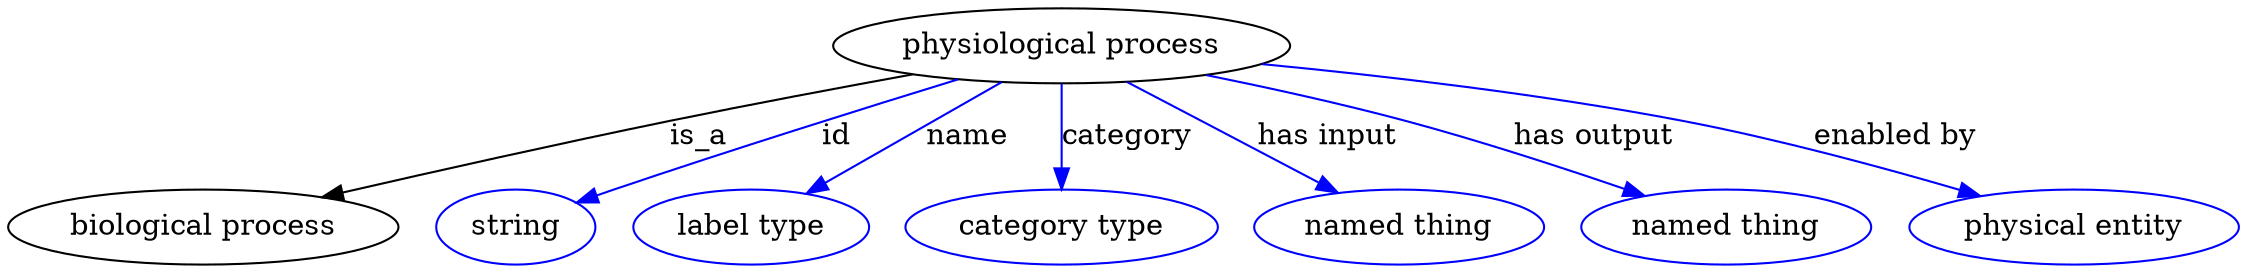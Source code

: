 digraph {
	graph [bb="0,0,872.14,123"];
	node [label="\N"];
	"physiological process"	 [height=0.5,
		label="physiological process",
		pos="413.74,105",
		width=2.4192];
	"biological process"	 [height=0.5,
		pos="74.743,18",
		width=2.0762];
	"physiological process" -> "biological process"	 [label=is_a,
		lp="271.74,61.5",
		pos="e,123.18,31.802 354.77,91.654 326.3,85.076 291.68,76.879 260.74,69 217.89,58.086 169.74,44.858 133.17,34.609"];
	id	 [color=blue,
		height=0.5,
		label=string,
		pos="197.74,18",
		width=0.84854];
	"physiological process" -> id	 [color=blue,
		label=id,
		lp="325.24,61.5",
		pos="e,222.2,29.234 371.55,89.126 335.75,75.499 283.12,55.091 237.74,36 235.69,35.136 233.58,34.235 231.46,33.316",
		style=solid];
	name	 [color=blue,
		height=0.5,
		label="label type",
		pos="291.74,18",
		width=1.2638];
	"physiological process" -> name	 [color=blue,
		label=name,
		lp="376.24,61.5",
		pos="e,314.04,33.902 389.35,87.603 370.04,73.831 342.95,54.52 322.22,39.731",
		style=solid];
	category	 [color=blue,
		height=0.5,
		label="category type",
		pos="413.74,18",
		width=1.6249];
	"physiological process" -> category	 [color=blue,
		label=category,
		lp="437.24,61.5",
		pos="e,413.74,36.003 413.74,86.974 413.74,75.192 413.74,59.561 413.74,46.158",
		style=solid];
	"has input"	 [color=blue,
		height=0.5,
		label="named thing",
		pos="545.74,18",
		width=1.5346];
	"physiological process" -> "has input"	 [color=blue,
		label="has input",
		lp="512.74,61.5",
		pos="e,521.06,34.27 439.82,87.812 460.65,74.084 489.97,54.758 512.49,39.919",
		style=solid];
	"has output"	 [color=blue,
		height=0.5,
		label="named thing",
		pos="673.74,18",
		width=1.5346];
	"physiological process" -> "has output"	 [color=blue,
		label="has output",
		lp="611.24,61.5",
		pos="e,639.6,32.214 468.27,90.885 491.12,84.656 517.87,76.949 541.74,69 571.61,59.055 604.65,46.289 630.2,36.017",
		style=solid];
	"enabled by"	 [color=blue,
		height=0.5,
		label="physical entity",
		pos="809.74,18",
		width=1.7332];
	"physiological process" -> "enabled by"	 [color=blue,
		label="enabled by",
		lp="729.74,61.5",
		pos="e,769.93,31.99 489.1,95.968 534.26,89.872 592.64,80.785 643.74,69 683.41,59.851 727.42,46.164 760.15,35.272",
		style=solid];
}

